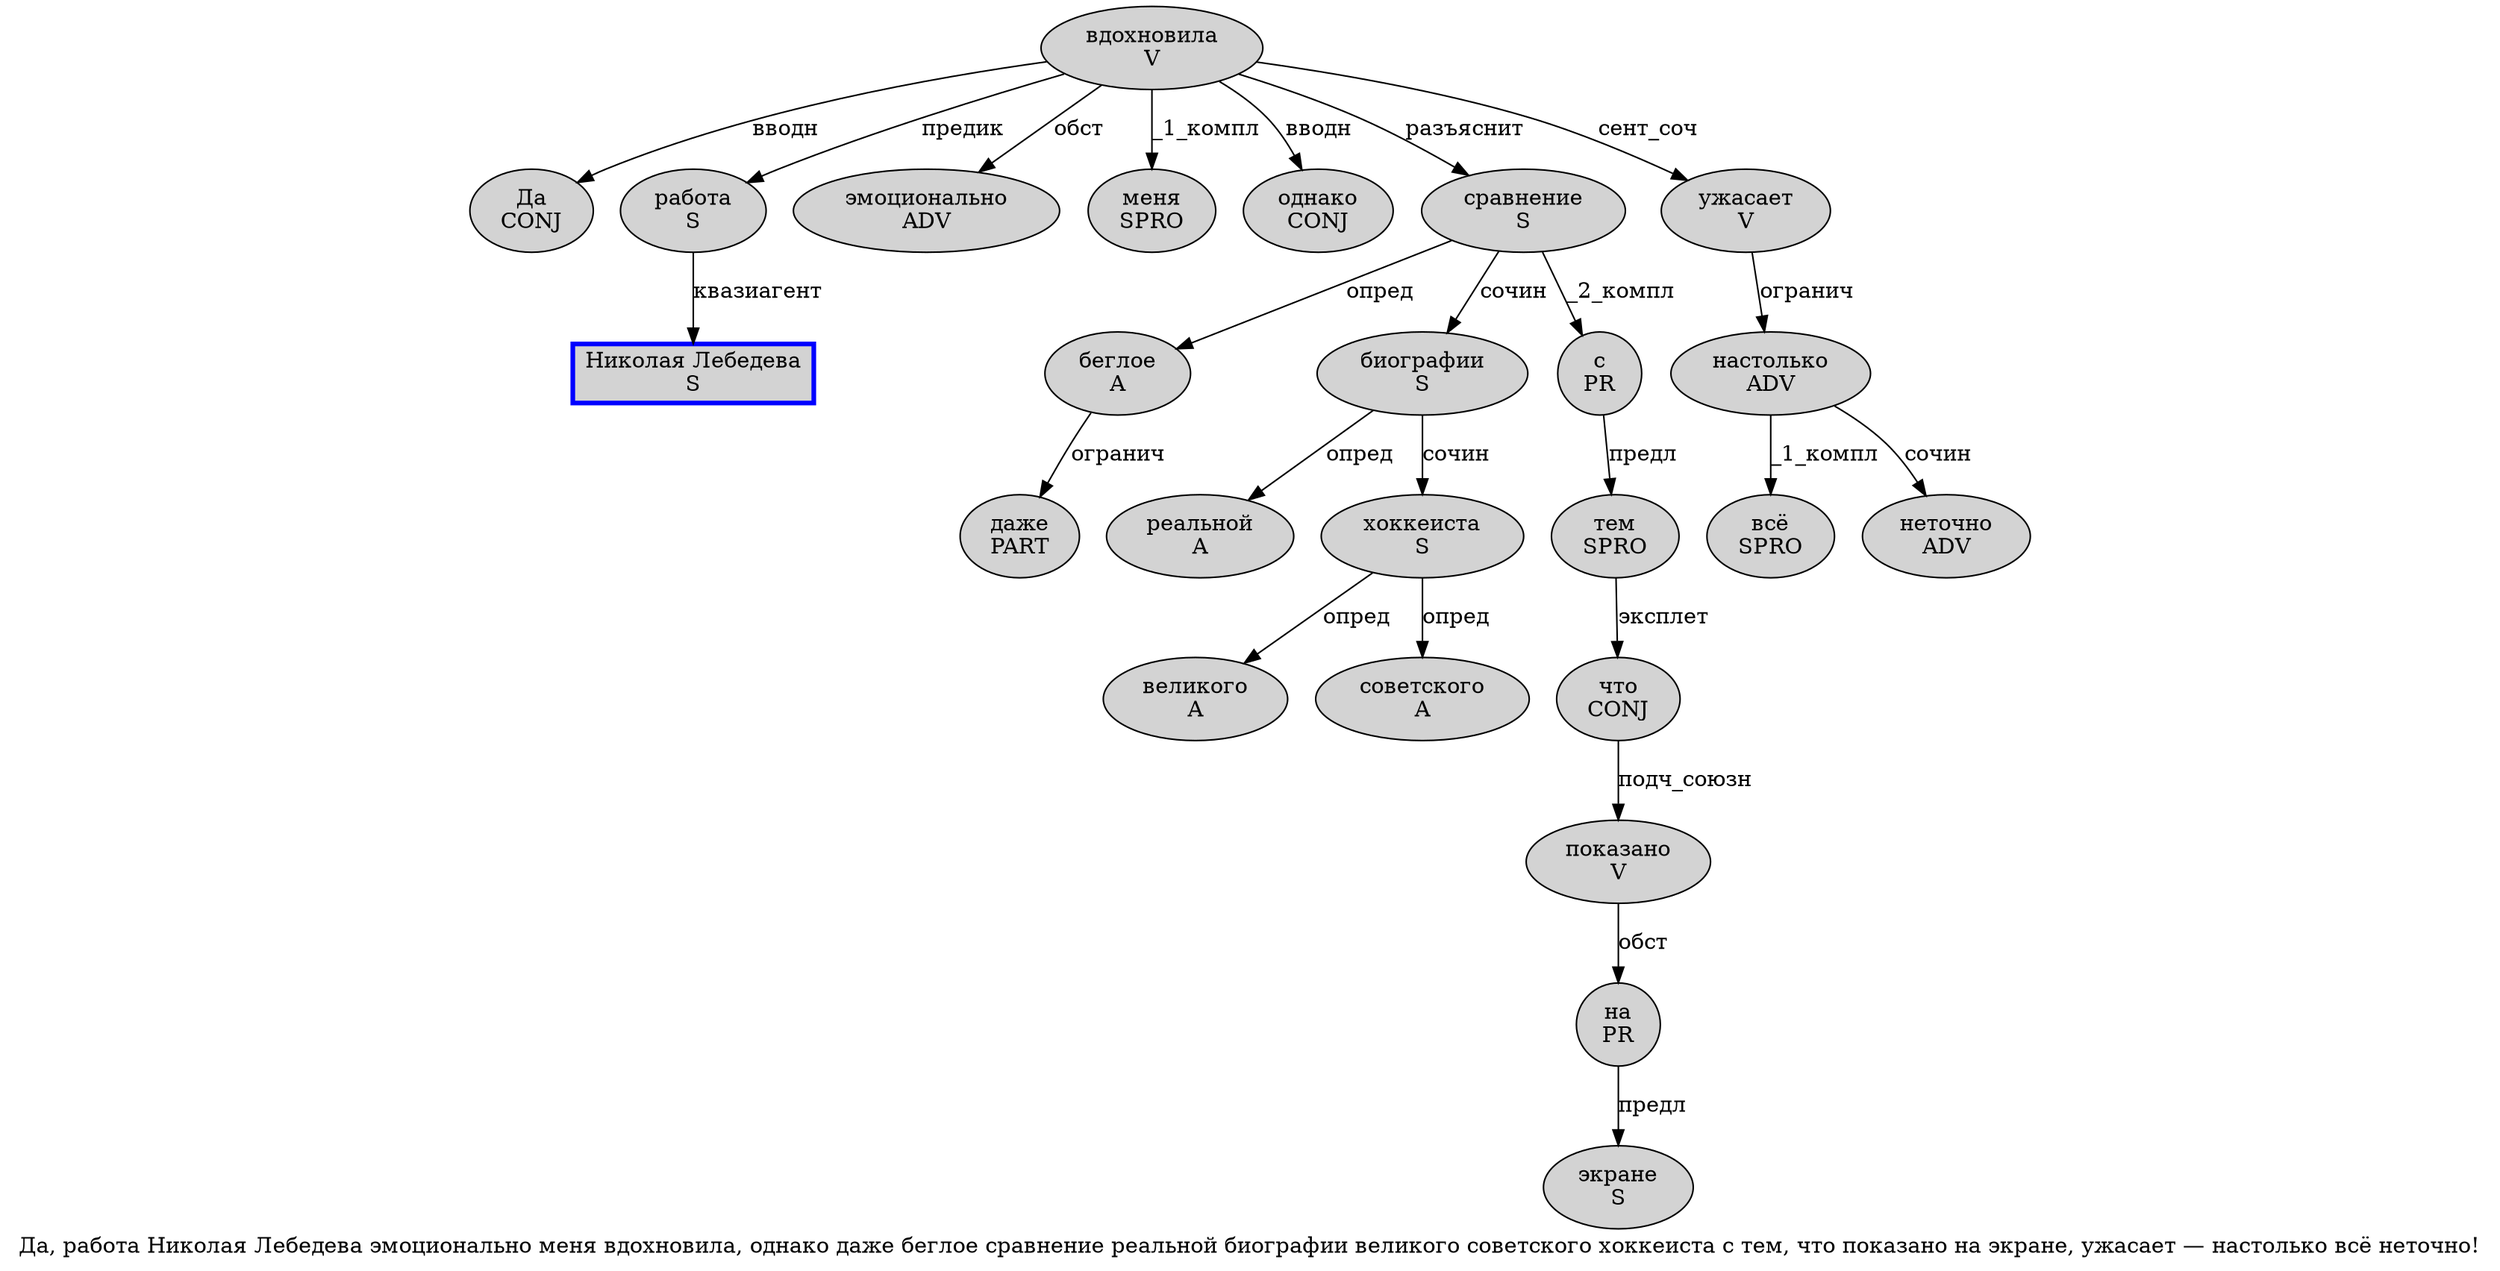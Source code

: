 digraph SENTENCE_3353 {
	graph [label="Да, работа Николая Лебедева эмоционально меня вдохновила, однако даже беглое сравнение реальной биографии великого советского хоккеиста с тем, что показано на экране, ужасает — настолько всё неточно!"]
	node [style=filled]
		0 [label="Да
CONJ" color="" fillcolor=lightgray penwidth=1 shape=ellipse]
		2 [label="работа
S" color="" fillcolor=lightgray penwidth=1 shape=ellipse]
		3 [label="Николая Лебедева
S" color=blue fillcolor=lightgray penwidth=3 shape=box]
		4 [label="эмоционально
ADV" color="" fillcolor=lightgray penwidth=1 shape=ellipse]
		5 [label="меня
SPRO" color="" fillcolor=lightgray penwidth=1 shape=ellipse]
		6 [label="вдохновила
V" color="" fillcolor=lightgray penwidth=1 shape=ellipse]
		8 [label="однако
CONJ" color="" fillcolor=lightgray penwidth=1 shape=ellipse]
		9 [label="даже
PART" color="" fillcolor=lightgray penwidth=1 shape=ellipse]
		10 [label="беглое
A" color="" fillcolor=lightgray penwidth=1 shape=ellipse]
		11 [label="сравнение
S" color="" fillcolor=lightgray penwidth=1 shape=ellipse]
		12 [label="реальной
A" color="" fillcolor=lightgray penwidth=1 shape=ellipse]
		13 [label="биографии
S" color="" fillcolor=lightgray penwidth=1 shape=ellipse]
		14 [label="великого
A" color="" fillcolor=lightgray penwidth=1 shape=ellipse]
		15 [label="советского
A" color="" fillcolor=lightgray penwidth=1 shape=ellipse]
		16 [label="хоккеиста
S" color="" fillcolor=lightgray penwidth=1 shape=ellipse]
		17 [label="с
PR" color="" fillcolor=lightgray penwidth=1 shape=ellipse]
		18 [label="тем
SPRO" color="" fillcolor=lightgray penwidth=1 shape=ellipse]
		20 [label="что
CONJ" color="" fillcolor=lightgray penwidth=1 shape=ellipse]
		21 [label="показано
V" color="" fillcolor=lightgray penwidth=1 shape=ellipse]
		22 [label="на
PR" color="" fillcolor=lightgray penwidth=1 shape=ellipse]
		23 [label="экране
S" color="" fillcolor=lightgray penwidth=1 shape=ellipse]
		25 [label="ужасает
V" color="" fillcolor=lightgray penwidth=1 shape=ellipse]
		27 [label="настолько
ADV" color="" fillcolor=lightgray penwidth=1 shape=ellipse]
		28 [label="всё
SPRO" color="" fillcolor=lightgray penwidth=1 shape=ellipse]
		29 [label="неточно
ADV" color="" fillcolor=lightgray penwidth=1 shape=ellipse]
			27 -> 28 [label="_1_компл"]
			27 -> 29 [label="сочин"]
			13 -> 12 [label="опред"]
			13 -> 16 [label="сочин"]
			21 -> 22 [label="обст"]
			16 -> 14 [label="опред"]
			16 -> 15 [label="опред"]
			25 -> 27 [label="огранич"]
			18 -> 20 [label="эксплет"]
			6 -> 0 [label="вводн"]
			6 -> 2 [label="предик"]
			6 -> 4 [label="обст"]
			6 -> 5 [label="_1_компл"]
			6 -> 8 [label="вводн"]
			6 -> 11 [label="разъяснит"]
			6 -> 25 [label="сент_соч"]
			2 -> 3 [label="квазиагент"]
			20 -> 21 [label="подч_союзн"]
			10 -> 9 [label="огранич"]
			11 -> 10 [label="опред"]
			11 -> 13 [label="сочин"]
			11 -> 17 [label="_2_компл"]
			17 -> 18 [label="предл"]
			22 -> 23 [label="предл"]
}